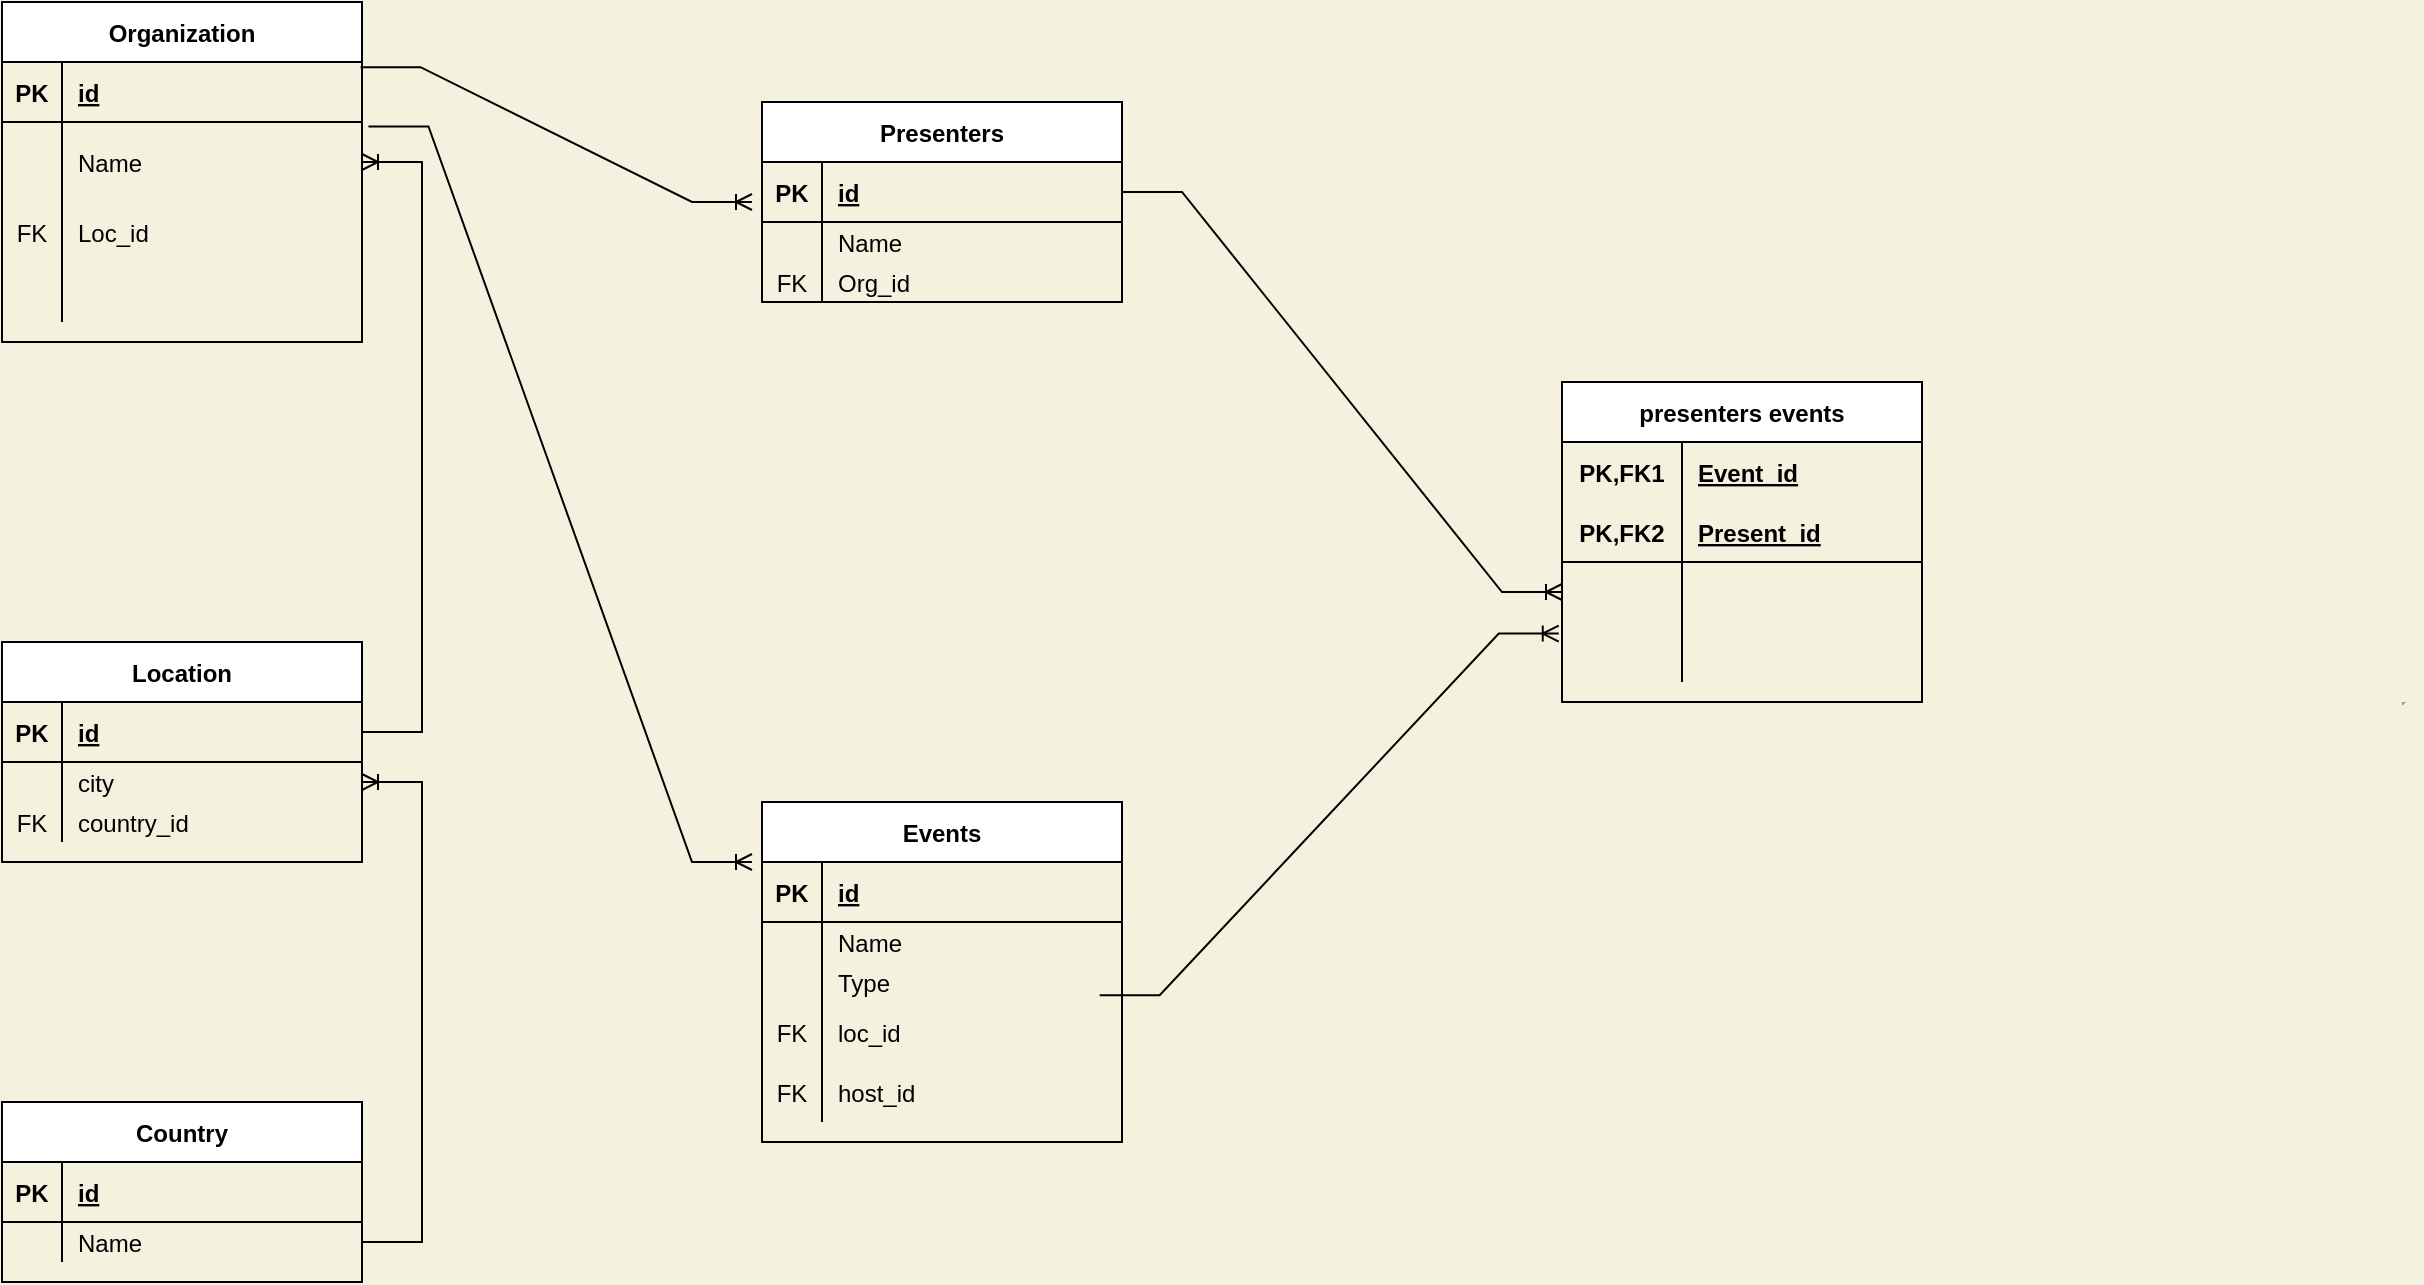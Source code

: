 <mxfile version="15.7.3" type="github"><diagram id="R2lEEEUBdFMjLlhIrx00" name="Page-1"><mxGraphModel dx="1888" dy="1647" grid="1" gridSize="10" guides="1" tooltips="1" connect="1" arrows="1" fold="1" page="1" pageScale="1" pageWidth="850" pageHeight="1100" background="#F4F1DE" math="0" shadow="0" extFonts="Permanent Marker^https://fonts.googleapis.com/css?family=Permanent+Marker"><root><mxCell id="0"/><mxCell id="1" parent="0"/><mxCell id="qBXp9PlB6KQHexonMdzB-4" style="edgeStyle=orthogonalEdgeStyle;rounded=0;orthogonalLoop=1;jettySize=auto;html=1;exitX=0.5;exitY=1;exitDx=0;exitDy=0;labelBackgroundColor=#F4F1DE;strokeColor=#E07A5F;fontColor=#393C56;" parent="1" edge="1"><mxGeometry relative="1" as="geometry"><mxPoint x="280" y="200" as="sourcePoint"/><mxPoint x="280" y="200" as="targetPoint"/></mxGeometry></mxCell><mxCell id="qBXp9PlB6KQHexonMdzB-7" value="&lt;hr&gt;" style="text;html=1;resizable=0;autosize=1;align=center;verticalAlign=middle;points=[];fillColor=none;strokeColor=none;rounded=0;fontColor=#393C56;" parent="1" vertex="1"><mxGeometry x="390" y="280" width="20" height="20" as="geometry"/></mxCell><mxCell id="tCL6RzCn-bBsOcRFAqSk-1" value="Presenters" style="shape=table;startSize=30;container=1;collapsible=1;childLayout=tableLayout;fixedRows=1;rowLines=0;fontStyle=1;align=center;resizeLast=1;" vertex="1" parent="1"><mxGeometry x="-420" y="-10" width="180" height="100" as="geometry"/></mxCell><mxCell id="tCL6RzCn-bBsOcRFAqSk-2" value="" style="shape=partialRectangle;collapsible=0;dropTarget=0;pointerEvents=0;fillColor=none;top=0;left=0;bottom=1;right=0;points=[[0,0.5],[1,0.5]];portConstraint=eastwest;" vertex="1" parent="tCL6RzCn-bBsOcRFAqSk-1"><mxGeometry y="30" width="180" height="30" as="geometry"/></mxCell><mxCell id="tCL6RzCn-bBsOcRFAqSk-3" value="PK" style="shape=partialRectangle;connectable=0;fillColor=none;top=0;left=0;bottom=0;right=0;fontStyle=1;overflow=hidden;" vertex="1" parent="tCL6RzCn-bBsOcRFAqSk-2"><mxGeometry width="30" height="30" as="geometry"><mxRectangle width="30" height="30" as="alternateBounds"/></mxGeometry></mxCell><mxCell id="tCL6RzCn-bBsOcRFAqSk-4" value="id" style="shape=partialRectangle;connectable=0;fillColor=none;top=0;left=0;bottom=0;right=0;align=left;spacingLeft=6;fontStyle=5;overflow=hidden;" vertex="1" parent="tCL6RzCn-bBsOcRFAqSk-2"><mxGeometry x="30" width="150" height="30" as="geometry"><mxRectangle width="150" height="30" as="alternateBounds"/></mxGeometry></mxCell><mxCell id="tCL6RzCn-bBsOcRFAqSk-5" value="" style="shape=partialRectangle;collapsible=0;dropTarget=0;pointerEvents=0;fillColor=none;top=0;left=0;bottom=0;right=0;points=[[0,0.5],[1,0.5]];portConstraint=eastwest;" vertex="1" parent="tCL6RzCn-bBsOcRFAqSk-1"><mxGeometry y="60" width="180" height="20" as="geometry"/></mxCell><mxCell id="tCL6RzCn-bBsOcRFAqSk-6" value="" style="shape=partialRectangle;connectable=0;fillColor=none;top=0;left=0;bottom=0;right=0;editable=1;overflow=hidden;" vertex="1" parent="tCL6RzCn-bBsOcRFAqSk-5"><mxGeometry width="30" height="20" as="geometry"><mxRectangle width="30" height="20" as="alternateBounds"/></mxGeometry></mxCell><mxCell id="tCL6RzCn-bBsOcRFAqSk-7" value="Name" style="shape=partialRectangle;connectable=0;fillColor=none;top=0;left=0;bottom=0;right=0;align=left;spacingLeft=6;overflow=hidden;" vertex="1" parent="tCL6RzCn-bBsOcRFAqSk-5"><mxGeometry x="30" width="150" height="20" as="geometry"><mxRectangle width="150" height="20" as="alternateBounds"/></mxGeometry></mxCell><mxCell id="tCL6RzCn-bBsOcRFAqSk-8" value="" style="shape=partialRectangle;collapsible=0;dropTarget=0;pointerEvents=0;fillColor=none;top=0;left=0;bottom=0;right=0;points=[[0,0.5],[1,0.5]];portConstraint=eastwest;" vertex="1" parent="tCL6RzCn-bBsOcRFAqSk-1"><mxGeometry y="80" width="180" height="20" as="geometry"/></mxCell><mxCell id="tCL6RzCn-bBsOcRFAqSk-9" value="FK" style="shape=partialRectangle;connectable=0;fillColor=none;top=0;left=0;bottom=0;right=0;editable=1;overflow=hidden;" vertex="1" parent="tCL6RzCn-bBsOcRFAqSk-8"><mxGeometry width="30" height="20" as="geometry"><mxRectangle width="30" height="20" as="alternateBounds"/></mxGeometry></mxCell><mxCell id="tCL6RzCn-bBsOcRFAqSk-10" value="Org_id" style="shape=partialRectangle;connectable=0;fillColor=none;top=0;left=0;bottom=0;right=0;align=left;spacingLeft=6;overflow=hidden;" vertex="1" parent="tCL6RzCn-bBsOcRFAqSk-8"><mxGeometry x="30" width="150" height="20" as="geometry"><mxRectangle width="150" height="20" as="alternateBounds"/></mxGeometry></mxCell><mxCell id="tCL6RzCn-bBsOcRFAqSk-27" value="Organization" style="shape=table;startSize=30;container=1;collapsible=1;childLayout=tableLayout;fixedRows=1;rowLines=0;fontStyle=1;align=center;resizeLast=1;" vertex="1" parent="1"><mxGeometry x="-800" y="-60" width="180" height="170" as="geometry"><mxRectangle x="-330" y="20" width="60" height="30" as="alternateBounds"/></mxGeometry></mxCell><mxCell id="tCL6RzCn-bBsOcRFAqSk-28" value="" style="shape=partialRectangle;collapsible=0;dropTarget=0;pointerEvents=0;fillColor=none;top=0;left=0;bottom=1;right=0;points=[[0,0.5],[1,0.5]];portConstraint=eastwest;" vertex="1" parent="tCL6RzCn-bBsOcRFAqSk-27"><mxGeometry y="30" width="180" height="30" as="geometry"/></mxCell><mxCell id="tCL6RzCn-bBsOcRFAqSk-29" value="PK" style="shape=partialRectangle;connectable=0;fillColor=none;top=0;left=0;bottom=0;right=0;fontStyle=1;overflow=hidden;" vertex="1" parent="tCL6RzCn-bBsOcRFAqSk-28"><mxGeometry width="30" height="30" as="geometry"><mxRectangle width="30" height="30" as="alternateBounds"/></mxGeometry></mxCell><mxCell id="tCL6RzCn-bBsOcRFAqSk-30" value="id" style="shape=partialRectangle;connectable=0;fillColor=none;top=0;left=0;bottom=0;right=0;align=left;spacingLeft=6;fontStyle=5;overflow=hidden;" vertex="1" parent="tCL6RzCn-bBsOcRFAqSk-28"><mxGeometry x="30" width="150" height="30" as="geometry"><mxRectangle width="150" height="30" as="alternateBounds"/></mxGeometry></mxCell><mxCell id="tCL6RzCn-bBsOcRFAqSk-31" value="" style="shape=partialRectangle;collapsible=0;dropTarget=0;pointerEvents=0;fillColor=none;top=0;left=0;bottom=0;right=0;points=[[0,0.5],[1,0.5]];portConstraint=eastwest;" vertex="1" parent="tCL6RzCn-bBsOcRFAqSk-27"><mxGeometry y="60" width="180" height="40" as="geometry"/></mxCell><mxCell id="tCL6RzCn-bBsOcRFAqSk-32" value="" style="shape=partialRectangle;connectable=0;fillColor=none;top=0;left=0;bottom=0;right=0;editable=1;overflow=hidden;" vertex="1" parent="tCL6RzCn-bBsOcRFAqSk-31"><mxGeometry width="30" height="40" as="geometry"><mxRectangle width="30" height="40" as="alternateBounds"/></mxGeometry></mxCell><mxCell id="tCL6RzCn-bBsOcRFAqSk-33" value="Name" style="shape=partialRectangle;connectable=0;fillColor=none;top=0;left=0;bottom=0;right=0;align=left;spacingLeft=6;overflow=hidden;" vertex="1" parent="tCL6RzCn-bBsOcRFAqSk-31"><mxGeometry x="30" width="150" height="40" as="geometry"><mxRectangle width="150" height="40" as="alternateBounds"/></mxGeometry></mxCell><mxCell id="tCL6RzCn-bBsOcRFAqSk-34" value="" style="shape=partialRectangle;collapsible=0;dropTarget=0;pointerEvents=0;fillColor=none;top=0;left=0;bottom=0;right=0;points=[[0,0.5],[1,0.5]];portConstraint=eastwest;" vertex="1" parent="tCL6RzCn-bBsOcRFAqSk-27"><mxGeometry y="100" width="180" height="30" as="geometry"/></mxCell><mxCell id="tCL6RzCn-bBsOcRFAqSk-35" value="FK" style="shape=partialRectangle;connectable=0;fillColor=none;top=0;left=0;bottom=0;right=0;editable=1;overflow=hidden;" vertex="1" parent="tCL6RzCn-bBsOcRFAqSk-34"><mxGeometry width="30" height="30" as="geometry"><mxRectangle width="30" height="30" as="alternateBounds"/></mxGeometry></mxCell><mxCell id="tCL6RzCn-bBsOcRFAqSk-36" value="Loc_id" style="shape=partialRectangle;connectable=0;fillColor=none;top=0;left=0;bottom=0;right=0;align=left;spacingLeft=6;overflow=hidden;" vertex="1" parent="tCL6RzCn-bBsOcRFAqSk-34"><mxGeometry x="30" width="150" height="30" as="geometry"><mxRectangle width="150" height="30" as="alternateBounds"/></mxGeometry></mxCell><mxCell id="tCL6RzCn-bBsOcRFAqSk-37" value="" style="shape=partialRectangle;collapsible=0;dropTarget=0;pointerEvents=0;fillColor=none;top=0;left=0;bottom=0;right=0;points=[[0,0.5],[1,0.5]];portConstraint=eastwest;" vertex="1" parent="tCL6RzCn-bBsOcRFAqSk-27"><mxGeometry y="130" width="180" height="30" as="geometry"/></mxCell><mxCell id="tCL6RzCn-bBsOcRFAqSk-38" value="" style="shape=partialRectangle;connectable=0;fillColor=none;top=0;left=0;bottom=0;right=0;editable=1;overflow=hidden;" vertex="1" parent="tCL6RzCn-bBsOcRFAqSk-37"><mxGeometry width="30" height="30" as="geometry"><mxRectangle width="30" height="30" as="alternateBounds"/></mxGeometry></mxCell><mxCell id="tCL6RzCn-bBsOcRFAqSk-39" value="" style="shape=partialRectangle;connectable=0;fillColor=none;top=0;left=0;bottom=0;right=0;align=left;spacingLeft=6;overflow=hidden;" vertex="1" parent="tCL6RzCn-bBsOcRFAqSk-37"><mxGeometry x="30" width="150" height="30" as="geometry"><mxRectangle width="150" height="30" as="alternateBounds"/></mxGeometry></mxCell><mxCell id="tCL6RzCn-bBsOcRFAqSk-53" value="Location" style="shape=table;startSize=30;container=1;collapsible=1;childLayout=tableLayout;fixedRows=1;rowLines=0;fontStyle=1;align=center;resizeLast=1;" vertex="1" parent="1"><mxGeometry x="-800" y="260" width="180" height="110" as="geometry"/></mxCell><mxCell id="tCL6RzCn-bBsOcRFAqSk-54" value="" style="shape=partialRectangle;collapsible=0;dropTarget=0;pointerEvents=0;fillColor=none;top=0;left=0;bottom=1;right=0;points=[[0,0.5],[1,0.5]];portConstraint=eastwest;" vertex="1" parent="tCL6RzCn-bBsOcRFAqSk-53"><mxGeometry y="30" width="180" height="30" as="geometry"/></mxCell><mxCell id="tCL6RzCn-bBsOcRFAqSk-55" value="PK" style="shape=partialRectangle;connectable=0;fillColor=none;top=0;left=0;bottom=0;right=0;fontStyle=1;overflow=hidden;" vertex="1" parent="tCL6RzCn-bBsOcRFAqSk-54"><mxGeometry width="30" height="30" as="geometry"><mxRectangle width="30" height="30" as="alternateBounds"/></mxGeometry></mxCell><mxCell id="tCL6RzCn-bBsOcRFAqSk-56" value="id" style="shape=partialRectangle;connectable=0;fillColor=none;top=0;left=0;bottom=0;right=0;align=left;spacingLeft=6;fontStyle=5;overflow=hidden;" vertex="1" parent="tCL6RzCn-bBsOcRFAqSk-54"><mxGeometry x="30" width="150" height="30" as="geometry"><mxRectangle width="150" height="30" as="alternateBounds"/></mxGeometry></mxCell><mxCell id="tCL6RzCn-bBsOcRFAqSk-57" value="" style="shape=partialRectangle;collapsible=0;dropTarget=0;pointerEvents=0;fillColor=none;top=0;left=0;bottom=0;right=0;points=[[0,0.5],[1,0.5]];portConstraint=eastwest;" vertex="1" parent="tCL6RzCn-bBsOcRFAqSk-53"><mxGeometry y="60" width="180" height="20" as="geometry"/></mxCell><mxCell id="tCL6RzCn-bBsOcRFAqSk-58" value="" style="shape=partialRectangle;connectable=0;fillColor=none;top=0;left=0;bottom=0;right=0;editable=1;overflow=hidden;" vertex="1" parent="tCL6RzCn-bBsOcRFAqSk-57"><mxGeometry width="30" height="20" as="geometry"><mxRectangle width="30" height="20" as="alternateBounds"/></mxGeometry></mxCell><mxCell id="tCL6RzCn-bBsOcRFAqSk-59" value="city" style="shape=partialRectangle;connectable=0;fillColor=none;top=0;left=0;bottom=0;right=0;align=left;spacingLeft=6;overflow=hidden;" vertex="1" parent="tCL6RzCn-bBsOcRFAqSk-57"><mxGeometry x="30" width="150" height="20" as="geometry"><mxRectangle width="150" height="20" as="alternateBounds"/></mxGeometry></mxCell><mxCell id="tCL6RzCn-bBsOcRFAqSk-60" value="" style="shape=partialRectangle;collapsible=0;dropTarget=0;pointerEvents=0;fillColor=none;top=0;left=0;bottom=0;right=0;points=[[0,0.5],[1,0.5]];portConstraint=eastwest;" vertex="1" parent="tCL6RzCn-bBsOcRFAqSk-53"><mxGeometry y="80" width="180" height="20" as="geometry"/></mxCell><mxCell id="tCL6RzCn-bBsOcRFAqSk-61" value="FK" style="shape=partialRectangle;connectable=0;fillColor=none;top=0;left=0;bottom=0;right=0;editable=1;overflow=hidden;" vertex="1" parent="tCL6RzCn-bBsOcRFAqSk-60"><mxGeometry width="30" height="20" as="geometry"><mxRectangle width="30" height="20" as="alternateBounds"/></mxGeometry></mxCell><mxCell id="tCL6RzCn-bBsOcRFAqSk-62" value="country_id" style="shape=partialRectangle;connectable=0;fillColor=none;top=0;left=0;bottom=0;right=0;align=left;spacingLeft=6;overflow=hidden;" vertex="1" parent="tCL6RzCn-bBsOcRFAqSk-60"><mxGeometry x="30" width="150" height="20" as="geometry"><mxRectangle width="150" height="20" as="alternateBounds"/></mxGeometry></mxCell><mxCell id="tCL6RzCn-bBsOcRFAqSk-66" value="Events" style="shape=table;startSize=30;container=1;collapsible=1;childLayout=tableLayout;fixedRows=1;rowLines=0;fontStyle=1;align=center;resizeLast=1;" vertex="1" parent="1"><mxGeometry x="-420" y="340" width="180" height="170" as="geometry"/></mxCell><mxCell id="tCL6RzCn-bBsOcRFAqSk-67" value="" style="shape=partialRectangle;collapsible=0;dropTarget=0;pointerEvents=0;fillColor=none;top=0;left=0;bottom=1;right=0;points=[[0,0.5],[1,0.5]];portConstraint=eastwest;" vertex="1" parent="tCL6RzCn-bBsOcRFAqSk-66"><mxGeometry y="30" width="180" height="30" as="geometry"/></mxCell><mxCell id="tCL6RzCn-bBsOcRFAqSk-68" value="PK" style="shape=partialRectangle;connectable=0;fillColor=none;top=0;left=0;bottom=0;right=0;fontStyle=1;overflow=hidden;" vertex="1" parent="tCL6RzCn-bBsOcRFAqSk-67"><mxGeometry width="30" height="30" as="geometry"><mxRectangle width="30" height="30" as="alternateBounds"/></mxGeometry></mxCell><mxCell id="tCL6RzCn-bBsOcRFAqSk-69" value="id" style="shape=partialRectangle;connectable=0;fillColor=none;top=0;left=0;bottom=0;right=0;align=left;spacingLeft=6;fontStyle=5;overflow=hidden;" vertex="1" parent="tCL6RzCn-bBsOcRFAqSk-67"><mxGeometry x="30" width="150" height="30" as="geometry"><mxRectangle width="150" height="30" as="alternateBounds"/></mxGeometry></mxCell><mxCell id="tCL6RzCn-bBsOcRFAqSk-70" value="" style="shape=partialRectangle;collapsible=0;dropTarget=0;pointerEvents=0;fillColor=none;top=0;left=0;bottom=0;right=0;points=[[0,0.5],[1,0.5]];portConstraint=eastwest;" vertex="1" parent="tCL6RzCn-bBsOcRFAqSk-66"><mxGeometry y="60" width="180" height="20" as="geometry"/></mxCell><mxCell id="tCL6RzCn-bBsOcRFAqSk-71" value="" style="shape=partialRectangle;connectable=0;fillColor=none;top=0;left=0;bottom=0;right=0;editable=1;overflow=hidden;" vertex="1" parent="tCL6RzCn-bBsOcRFAqSk-70"><mxGeometry width="30" height="20" as="geometry"><mxRectangle width="30" height="20" as="alternateBounds"/></mxGeometry></mxCell><mxCell id="tCL6RzCn-bBsOcRFAqSk-72" value="Name" style="shape=partialRectangle;connectable=0;fillColor=none;top=0;left=0;bottom=0;right=0;align=left;spacingLeft=6;overflow=hidden;" vertex="1" parent="tCL6RzCn-bBsOcRFAqSk-70"><mxGeometry x="30" width="150" height="20" as="geometry"><mxRectangle width="150" height="20" as="alternateBounds"/></mxGeometry></mxCell><mxCell id="tCL6RzCn-bBsOcRFAqSk-73" value="" style="shape=partialRectangle;collapsible=0;dropTarget=0;pointerEvents=0;fillColor=none;top=0;left=0;bottom=0;right=0;points=[[0,0.5],[1,0.5]];portConstraint=eastwest;" vertex="1" parent="tCL6RzCn-bBsOcRFAqSk-66"><mxGeometry y="80" width="180" height="20" as="geometry"/></mxCell><mxCell id="tCL6RzCn-bBsOcRFAqSk-74" value="" style="shape=partialRectangle;connectable=0;fillColor=none;top=0;left=0;bottom=0;right=0;editable=1;overflow=hidden;" vertex="1" parent="tCL6RzCn-bBsOcRFAqSk-73"><mxGeometry width="30" height="20" as="geometry"><mxRectangle width="30" height="20" as="alternateBounds"/></mxGeometry></mxCell><mxCell id="tCL6RzCn-bBsOcRFAqSk-75" value="Type" style="shape=partialRectangle;connectable=0;fillColor=none;top=0;left=0;bottom=0;right=0;align=left;spacingLeft=6;overflow=hidden;" vertex="1" parent="tCL6RzCn-bBsOcRFAqSk-73"><mxGeometry x="30" width="150" height="20" as="geometry"><mxRectangle width="150" height="20" as="alternateBounds"/></mxGeometry></mxCell><mxCell id="tCL6RzCn-bBsOcRFAqSk-76" value="" style="shape=partialRectangle;collapsible=0;dropTarget=0;pointerEvents=0;fillColor=none;top=0;left=0;bottom=0;right=0;points=[[0,0.5],[1,0.5]];portConstraint=eastwest;" vertex="1" parent="tCL6RzCn-bBsOcRFAqSk-66"><mxGeometry y="100" width="180" height="30" as="geometry"/></mxCell><mxCell id="tCL6RzCn-bBsOcRFAqSk-77" value="FK" style="shape=partialRectangle;connectable=0;fillColor=none;top=0;left=0;bottom=0;right=0;editable=1;overflow=hidden;" vertex="1" parent="tCL6RzCn-bBsOcRFAqSk-76"><mxGeometry width="30" height="30" as="geometry"><mxRectangle width="30" height="30" as="alternateBounds"/></mxGeometry></mxCell><mxCell id="tCL6RzCn-bBsOcRFAqSk-78" value="loc_id" style="shape=partialRectangle;connectable=0;fillColor=none;top=0;left=0;bottom=0;right=0;align=left;spacingLeft=6;overflow=hidden;" vertex="1" parent="tCL6RzCn-bBsOcRFAqSk-76"><mxGeometry x="30" width="150" height="30" as="geometry"><mxRectangle width="150" height="30" as="alternateBounds"/></mxGeometry></mxCell><mxCell id="tCL6RzCn-bBsOcRFAqSk-105" value="" style="shape=partialRectangle;collapsible=0;dropTarget=0;pointerEvents=0;fillColor=none;top=0;left=0;bottom=0;right=0;points=[[0,0.5],[1,0.5]];portConstraint=eastwest;" vertex="1" parent="tCL6RzCn-bBsOcRFAqSk-66"><mxGeometry y="130" width="180" height="30" as="geometry"/></mxCell><mxCell id="tCL6RzCn-bBsOcRFAqSk-106" value="FK" style="shape=partialRectangle;connectable=0;fillColor=none;top=0;left=0;bottom=0;right=0;editable=1;overflow=hidden;" vertex="1" parent="tCL6RzCn-bBsOcRFAqSk-105"><mxGeometry width="30" height="30" as="geometry"><mxRectangle width="30" height="30" as="alternateBounds"/></mxGeometry></mxCell><mxCell id="tCL6RzCn-bBsOcRFAqSk-107" value="host_id" style="shape=partialRectangle;connectable=0;fillColor=none;top=0;left=0;bottom=0;right=0;align=left;spacingLeft=6;overflow=hidden;" vertex="1" parent="tCL6RzCn-bBsOcRFAqSk-105"><mxGeometry x="30" width="150" height="30" as="geometry"><mxRectangle width="150" height="30" as="alternateBounds"/></mxGeometry></mxCell><mxCell id="tCL6RzCn-bBsOcRFAqSk-79" value="Country" style="shape=table;startSize=30;container=1;collapsible=1;childLayout=tableLayout;fixedRows=1;rowLines=0;fontStyle=1;align=center;resizeLast=1;" vertex="1" parent="1"><mxGeometry x="-800" y="490" width="180" height="90" as="geometry"/></mxCell><mxCell id="tCL6RzCn-bBsOcRFAqSk-80" value="" style="shape=partialRectangle;collapsible=0;dropTarget=0;pointerEvents=0;fillColor=none;top=0;left=0;bottom=1;right=0;points=[[0,0.5],[1,0.5]];portConstraint=eastwest;" vertex="1" parent="tCL6RzCn-bBsOcRFAqSk-79"><mxGeometry y="30" width="180" height="30" as="geometry"/></mxCell><mxCell id="tCL6RzCn-bBsOcRFAqSk-81" value="PK" style="shape=partialRectangle;connectable=0;fillColor=none;top=0;left=0;bottom=0;right=0;fontStyle=1;overflow=hidden;" vertex="1" parent="tCL6RzCn-bBsOcRFAqSk-80"><mxGeometry width="30" height="30" as="geometry"><mxRectangle width="30" height="30" as="alternateBounds"/></mxGeometry></mxCell><mxCell id="tCL6RzCn-bBsOcRFAqSk-82" value="id" style="shape=partialRectangle;connectable=0;fillColor=none;top=0;left=0;bottom=0;right=0;align=left;spacingLeft=6;fontStyle=5;overflow=hidden;" vertex="1" parent="tCL6RzCn-bBsOcRFAqSk-80"><mxGeometry x="30" width="150" height="30" as="geometry"><mxRectangle width="150" height="30" as="alternateBounds"/></mxGeometry></mxCell><mxCell id="tCL6RzCn-bBsOcRFAqSk-83" value="" style="shape=partialRectangle;collapsible=0;dropTarget=0;pointerEvents=0;fillColor=none;top=0;left=0;bottom=0;right=0;points=[[0,0.5],[1,0.5]];portConstraint=eastwest;" vertex="1" parent="tCL6RzCn-bBsOcRFAqSk-79"><mxGeometry y="60" width="180" height="20" as="geometry"/></mxCell><mxCell id="tCL6RzCn-bBsOcRFAqSk-84" value="" style="shape=partialRectangle;connectable=0;fillColor=none;top=0;left=0;bottom=0;right=0;editable=1;overflow=hidden;" vertex="1" parent="tCL6RzCn-bBsOcRFAqSk-83"><mxGeometry width="30" height="20" as="geometry"><mxRectangle width="30" height="20" as="alternateBounds"/></mxGeometry></mxCell><mxCell id="tCL6RzCn-bBsOcRFAqSk-85" value="Name" style="shape=partialRectangle;connectable=0;fillColor=none;top=0;left=0;bottom=0;right=0;align=left;spacingLeft=6;overflow=hidden;" vertex="1" parent="tCL6RzCn-bBsOcRFAqSk-83"><mxGeometry x="30" width="150" height="20" as="geometry"><mxRectangle width="150" height="20" as="alternateBounds"/></mxGeometry></mxCell><mxCell id="tCL6RzCn-bBsOcRFAqSk-92" value="presenters events" style="shape=table;startSize=30;container=1;collapsible=1;childLayout=tableLayout;fixedRows=1;rowLines=0;fontStyle=1;align=center;resizeLast=1;" vertex="1" parent="1"><mxGeometry x="-20" y="130" width="180" height="160" as="geometry"/></mxCell><mxCell id="tCL6RzCn-bBsOcRFAqSk-93" value="" style="shape=partialRectangle;collapsible=0;dropTarget=0;pointerEvents=0;fillColor=none;top=0;left=0;bottom=0;right=0;points=[[0,0.5],[1,0.5]];portConstraint=eastwest;" vertex="1" parent="tCL6RzCn-bBsOcRFAqSk-92"><mxGeometry y="30" width="180" height="30" as="geometry"/></mxCell><mxCell id="tCL6RzCn-bBsOcRFAqSk-94" value="PK,FK1" style="shape=partialRectangle;connectable=0;fillColor=none;top=0;left=0;bottom=0;right=0;fontStyle=1;overflow=hidden;" vertex="1" parent="tCL6RzCn-bBsOcRFAqSk-93"><mxGeometry width="60" height="30" as="geometry"><mxRectangle width="60" height="30" as="alternateBounds"/></mxGeometry></mxCell><mxCell id="tCL6RzCn-bBsOcRFAqSk-95" value="Event_id" style="shape=partialRectangle;connectable=0;fillColor=none;top=0;left=0;bottom=0;right=0;align=left;spacingLeft=6;fontStyle=5;overflow=hidden;" vertex="1" parent="tCL6RzCn-bBsOcRFAqSk-93"><mxGeometry x="60" width="120" height="30" as="geometry"><mxRectangle width="120" height="30" as="alternateBounds"/></mxGeometry></mxCell><mxCell id="tCL6RzCn-bBsOcRFAqSk-96" value="" style="shape=partialRectangle;collapsible=0;dropTarget=0;pointerEvents=0;fillColor=none;top=0;left=0;bottom=1;right=0;points=[[0,0.5],[1,0.5]];portConstraint=eastwest;" vertex="1" parent="tCL6RzCn-bBsOcRFAqSk-92"><mxGeometry y="60" width="180" height="30" as="geometry"/></mxCell><mxCell id="tCL6RzCn-bBsOcRFAqSk-97" value="PK,FK2" style="shape=partialRectangle;connectable=0;fillColor=none;top=0;left=0;bottom=0;right=0;fontStyle=1;overflow=hidden;" vertex="1" parent="tCL6RzCn-bBsOcRFAqSk-96"><mxGeometry width="60" height="30" as="geometry"><mxRectangle width="60" height="30" as="alternateBounds"/></mxGeometry></mxCell><mxCell id="tCL6RzCn-bBsOcRFAqSk-98" value="Present_id" style="shape=partialRectangle;connectable=0;fillColor=none;top=0;left=0;bottom=0;right=0;align=left;spacingLeft=6;fontStyle=5;overflow=hidden;" vertex="1" parent="tCL6RzCn-bBsOcRFAqSk-96"><mxGeometry x="60" width="120" height="30" as="geometry"><mxRectangle width="120" height="30" as="alternateBounds"/></mxGeometry></mxCell><mxCell id="tCL6RzCn-bBsOcRFAqSk-99" value="" style="shape=partialRectangle;collapsible=0;dropTarget=0;pointerEvents=0;fillColor=none;top=0;left=0;bottom=0;right=0;points=[[0,0.5],[1,0.5]];portConstraint=eastwest;" vertex="1" parent="tCL6RzCn-bBsOcRFAqSk-92"><mxGeometry y="90" width="180" height="30" as="geometry"/></mxCell><mxCell id="tCL6RzCn-bBsOcRFAqSk-100" value="" style="shape=partialRectangle;connectable=0;fillColor=none;top=0;left=0;bottom=0;right=0;editable=1;overflow=hidden;" vertex="1" parent="tCL6RzCn-bBsOcRFAqSk-99"><mxGeometry width="60" height="30" as="geometry"><mxRectangle width="60" height="30" as="alternateBounds"/></mxGeometry></mxCell><mxCell id="tCL6RzCn-bBsOcRFAqSk-101" value="" style="shape=partialRectangle;connectable=0;fillColor=none;top=0;left=0;bottom=0;right=0;align=left;spacingLeft=6;overflow=hidden;" vertex="1" parent="tCL6RzCn-bBsOcRFAqSk-99"><mxGeometry x="60" width="120" height="30" as="geometry"><mxRectangle width="120" height="30" as="alternateBounds"/></mxGeometry></mxCell><mxCell id="tCL6RzCn-bBsOcRFAqSk-102" value="" style="shape=partialRectangle;collapsible=0;dropTarget=0;pointerEvents=0;fillColor=none;top=0;left=0;bottom=0;right=0;points=[[0,0.5],[1,0.5]];portConstraint=eastwest;" vertex="1" parent="tCL6RzCn-bBsOcRFAqSk-92"><mxGeometry y="120" width="180" height="30" as="geometry"/></mxCell><mxCell id="tCL6RzCn-bBsOcRFAqSk-103" value="" style="shape=partialRectangle;connectable=0;fillColor=none;top=0;left=0;bottom=0;right=0;editable=1;overflow=hidden;" vertex="1" parent="tCL6RzCn-bBsOcRFAqSk-102"><mxGeometry width="60" height="30" as="geometry"><mxRectangle width="60" height="30" as="alternateBounds"/></mxGeometry></mxCell><mxCell id="tCL6RzCn-bBsOcRFAqSk-104" value="" style="shape=partialRectangle;connectable=0;fillColor=none;top=0;left=0;bottom=0;right=0;align=left;spacingLeft=6;overflow=hidden;" vertex="1" parent="tCL6RzCn-bBsOcRFAqSk-102"><mxGeometry x="60" width="120" height="30" as="geometry"><mxRectangle width="120" height="30" as="alternateBounds"/></mxGeometry></mxCell><mxCell id="tCL6RzCn-bBsOcRFAqSk-109" value="" style="edgeStyle=entityRelationEdgeStyle;fontSize=12;html=1;endArrow=ERoneToMany;rounded=0;exitX=1;exitY=0.5;exitDx=0;exitDy=0;" edge="1" parent="1" source="tCL6RzCn-bBsOcRFAqSk-2" target="tCL6RzCn-bBsOcRFAqSk-99"><mxGeometry width="100" height="100" relative="1" as="geometry"><mxPoint x="70" y="-10" as="sourcePoint"/><mxPoint x="-180" y="120" as="targetPoint"/></mxGeometry></mxCell><mxCell id="tCL6RzCn-bBsOcRFAqSk-110" value="" style="edgeStyle=entityRelationEdgeStyle;fontSize=12;html=1;endArrow=ERoneToMany;rounded=0;exitX=0.938;exitY=-0.113;exitDx=0;exitDy=0;exitPerimeter=0;entryX=-0.009;entryY=0.193;entryDx=0;entryDy=0;entryPerimeter=0;" edge="1" parent="1" source="tCL6RzCn-bBsOcRFAqSk-76" target="tCL6RzCn-bBsOcRFAqSk-102"><mxGeometry width="100" height="100" relative="1" as="geometry"><mxPoint x="-130" y="440" as="sourcePoint"/><mxPoint x="90" y="640" as="targetPoint"/></mxGeometry></mxCell><mxCell id="tCL6RzCn-bBsOcRFAqSk-111" value="" style="edgeStyle=entityRelationEdgeStyle;fontSize=12;html=1;endArrow=ERoneToMany;rounded=0;exitX=1;exitY=0.5;exitDx=0;exitDy=0;entryX=1;entryY=0.5;entryDx=0;entryDy=0;" edge="1" parent="1" source="tCL6RzCn-bBsOcRFAqSk-54" target="tCL6RzCn-bBsOcRFAqSk-31"><mxGeometry width="100" height="100" relative="1" as="geometry"><mxPoint x="-610" y="40" as="sourcePoint"/><mxPoint x="-390" y="240" as="targetPoint"/></mxGeometry></mxCell><mxCell id="tCL6RzCn-bBsOcRFAqSk-112" value="" style="edgeStyle=entityRelationEdgeStyle;fontSize=12;html=1;endArrow=ERoneToMany;rounded=0;exitX=1;exitY=0.5;exitDx=0;exitDy=0;" edge="1" parent="1" source="tCL6RzCn-bBsOcRFAqSk-83" target="tCL6RzCn-bBsOcRFAqSk-57"><mxGeometry width="100" height="100" relative="1" as="geometry"><mxPoint x="-500" y="625" as="sourcePoint"/><mxPoint x="-520" y="338" as="targetPoint"/></mxGeometry></mxCell><mxCell id="tCL6RzCn-bBsOcRFAqSk-113" value="" style="edgeStyle=entityRelationEdgeStyle;fontSize=12;html=1;endArrow=ERoneToMany;rounded=0;exitX=0.996;exitY=0.087;exitDx=0;exitDy=0;entryX=1;entryY=0.5;entryDx=0;entryDy=0;exitPerimeter=0;" edge="1" parent="1" source="tCL6RzCn-bBsOcRFAqSk-28"><mxGeometry width="100" height="100" relative="1" as="geometry"><mxPoint x="-425" y="325" as="sourcePoint"/><mxPoint x="-425" y="40" as="targetPoint"/></mxGeometry></mxCell><mxCell id="tCL6RzCn-bBsOcRFAqSk-114" value="" style="edgeStyle=entityRelationEdgeStyle;fontSize=12;html=1;endArrow=ERoneToMany;rounded=0;exitX=1.018;exitY=1.073;exitDx=0;exitDy=0;entryX=1;entryY=0.5;entryDx=0;entryDy=0;exitPerimeter=0;" edge="1" parent="1" source="tCL6RzCn-bBsOcRFAqSk-28"><mxGeometry width="100" height="100" relative="1" as="geometry"><mxPoint x="-425" y="655" as="sourcePoint"/><mxPoint x="-425" y="370" as="targetPoint"/></mxGeometry></mxCell></root></mxGraphModel></diagram></mxfile>